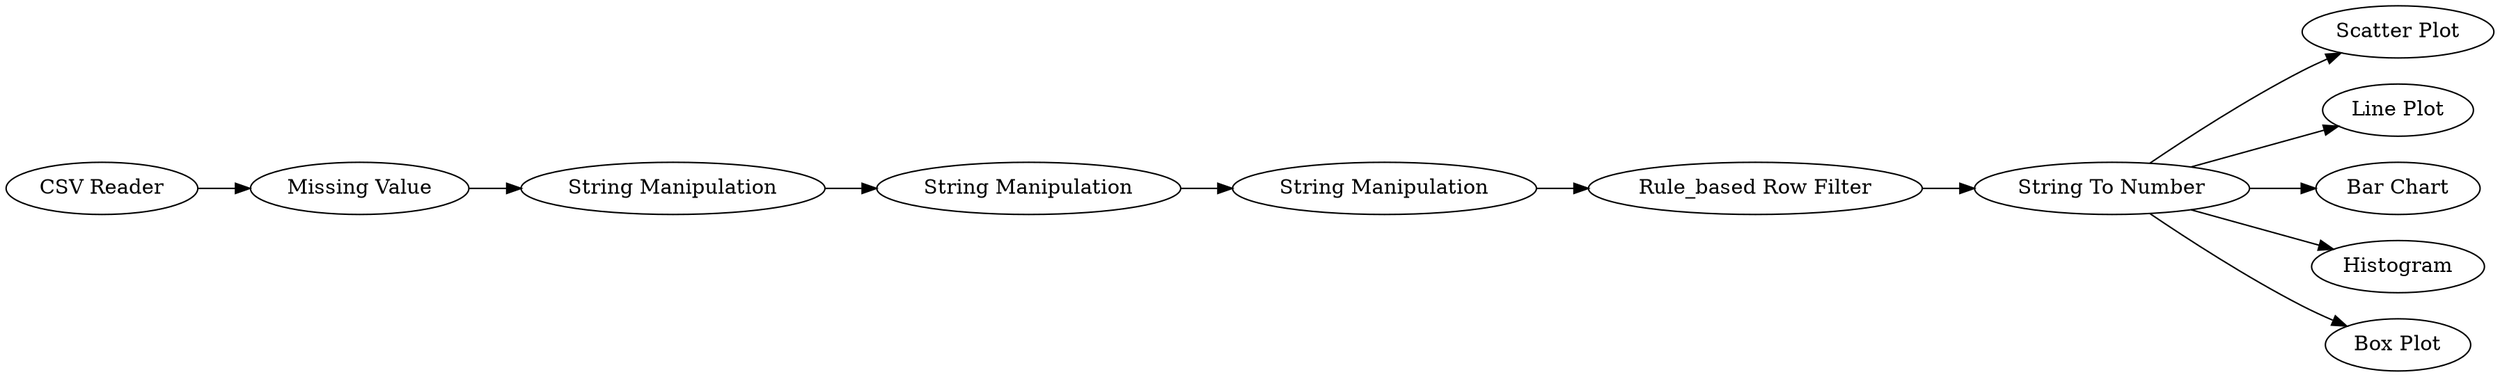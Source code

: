 digraph {
	12 -> 10
	4 -> 5
	12 -> 9
	12 -> 7
	3 -> 4
	6 -> 12
	12 -> 8
	5 -> 6
	1 -> 2
	2 -> 3
	12 -> 11
	5 [label="String Manipulation"]
	1 [label="CSV Reader"]
	7 [label="Bar Chart"]
	9 [label="Line Plot"]
	11 [label="Box Plot"]
	4 [label="String Manipulation"]
	10 [label="Scatter Plot"]
	6 [label="Rule_based Row Filter"]
	8 [label=Histogram]
	3 [label="String Manipulation"]
	2 [label="Missing Value"]
	12 [label="String To Number"]
	rankdir=LR
}
